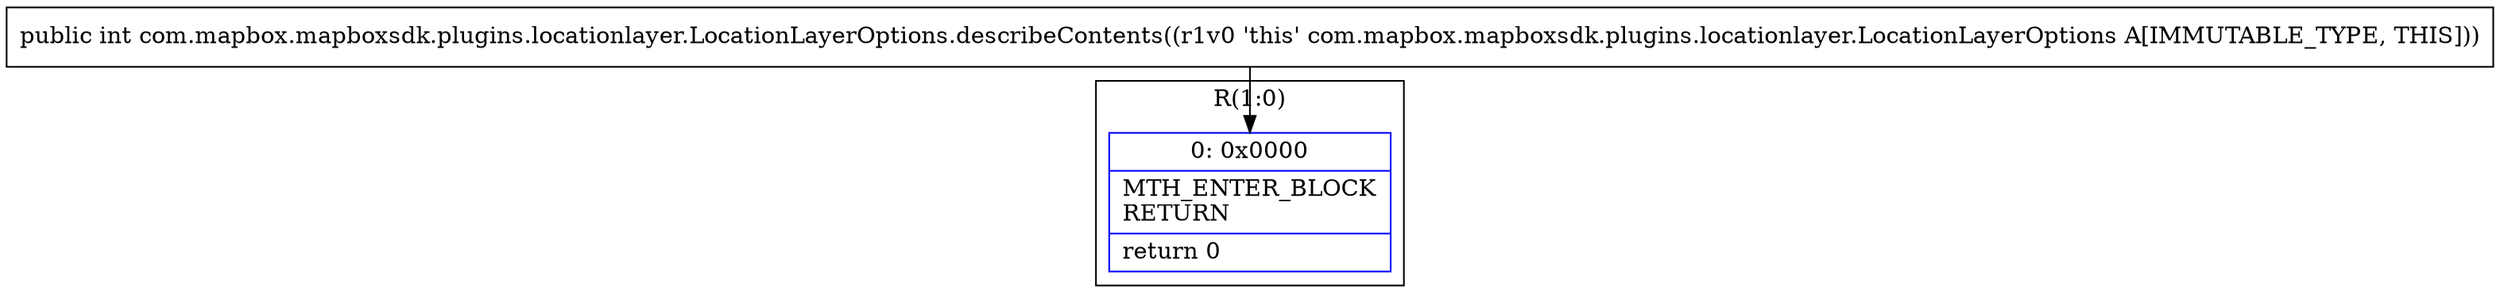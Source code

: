 digraph "CFG forcom.mapbox.mapboxsdk.plugins.locationlayer.LocationLayerOptions.describeContents()I" {
subgraph cluster_Region_115815713 {
label = "R(1:0)";
node [shape=record,color=blue];
Node_0 [shape=record,label="{0\:\ 0x0000|MTH_ENTER_BLOCK\lRETURN\l|return 0\l}"];
}
MethodNode[shape=record,label="{public int com.mapbox.mapboxsdk.plugins.locationlayer.LocationLayerOptions.describeContents((r1v0 'this' com.mapbox.mapboxsdk.plugins.locationlayer.LocationLayerOptions A[IMMUTABLE_TYPE, THIS])) }"];
MethodNode -> Node_0;
}

